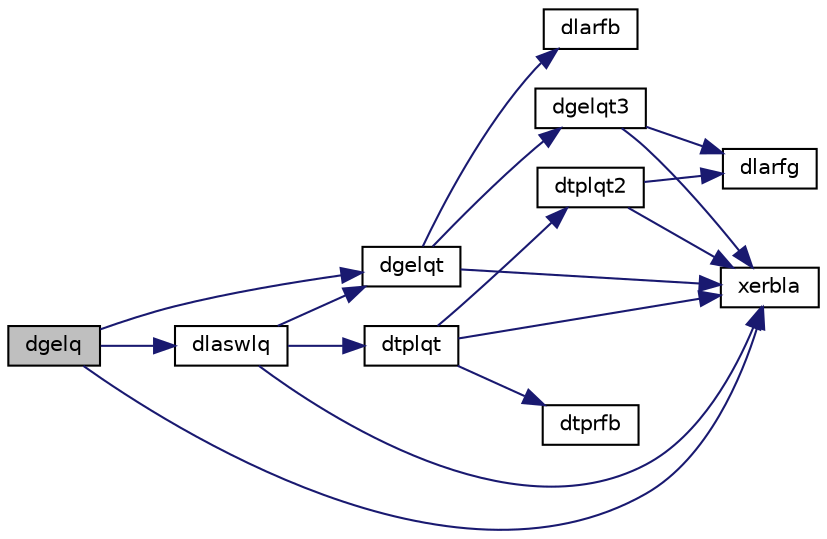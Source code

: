 digraph "dgelq"
{
 // LATEX_PDF_SIZE
  edge [fontname="Helvetica",fontsize="10",labelfontname="Helvetica",labelfontsize="10"];
  node [fontname="Helvetica",fontsize="10",shape=record];
  rankdir="LR";
  Node1 [label="dgelq",height=0.2,width=0.4,color="black", fillcolor="grey75", style="filled", fontcolor="black",tooltip="DGELQ"];
  Node1 -> Node2 [color="midnightblue",fontsize="10",style="solid",fontname="Helvetica"];
  Node2 [label="dgelqt",height=0.2,width=0.4,color="black", fillcolor="white", style="filled",URL="$dgelqt_8f.html#af9691e821373db5b6712e53c71812d0e",tooltip="DGELQT"];
  Node2 -> Node3 [color="midnightblue",fontsize="10",style="solid",fontname="Helvetica"];
  Node3 [label="dgelqt3",height=0.2,width=0.4,color="black", fillcolor="white", style="filled",URL="$dgelqt3_8f.html#a3a43ee755a96cc411fcf7e4c58156839",tooltip="DGELQT3 recursively computes a LQ factorization of a general real or complex matrix using the compact..."];
  Node3 -> Node4 [color="midnightblue",fontsize="10",style="solid",fontname="Helvetica"];
  Node4 [label="dlarfg",height=0.2,width=0.4,color="black", fillcolor="white", style="filled",URL="$dlarfg_8f.html#aabb59655e820b3551af27781bd716143",tooltip="DLARFG generates an elementary reflector (Householder matrix)."];
  Node3 -> Node5 [color="midnightblue",fontsize="10",style="solid",fontname="Helvetica"];
  Node5 [label="xerbla",height=0.2,width=0.4,color="black", fillcolor="white", style="filled",URL="$xerbla_8f.html#a377ee61015baf8dea7770b3a404b1c07",tooltip="XERBLA"];
  Node2 -> Node6 [color="midnightblue",fontsize="10",style="solid",fontname="Helvetica"];
  Node6 [label="dlarfb",height=0.2,width=0.4,color="black", fillcolor="white", style="filled",URL="$dlarfb_8f.html#a83c81583bd444e0cf021fb006cd9a5e8",tooltip="DLARFB applies a block reflector or its transpose to a general rectangular matrix."];
  Node2 -> Node5 [color="midnightblue",fontsize="10",style="solid",fontname="Helvetica"];
  Node1 -> Node7 [color="midnightblue",fontsize="10",style="solid",fontname="Helvetica"];
  Node7 [label="dlaswlq",height=0.2,width=0.4,color="black", fillcolor="white", style="filled",URL="$dlaswlq_8f.html#a2a5be40fe3e2ca83839eda278886d5d0",tooltip="DLASWLQ"];
  Node7 -> Node2 [color="midnightblue",fontsize="10",style="solid",fontname="Helvetica"];
  Node7 -> Node8 [color="midnightblue",fontsize="10",style="solid",fontname="Helvetica"];
  Node8 [label="dtplqt",height=0.2,width=0.4,color="black", fillcolor="white", style="filled",URL="$dtplqt_8f.html#a300d05a9dc09f8df3d95c37b47189c96",tooltip="DTPLQT"];
  Node8 -> Node9 [color="midnightblue",fontsize="10",style="solid",fontname="Helvetica"];
  Node9 [label="dtplqt2",height=0.2,width=0.4,color="black", fillcolor="white", style="filled",URL="$dtplqt2_8f.html#a7ac24f36c5842d9a4675fd883576ad4d",tooltip="DTPLQT2 computes a LQ factorization of a real or complex \"triangular-pentagonal\" matrix,..."];
  Node9 -> Node4 [color="midnightblue",fontsize="10",style="solid",fontname="Helvetica"];
  Node9 -> Node5 [color="midnightblue",fontsize="10",style="solid",fontname="Helvetica"];
  Node8 -> Node10 [color="midnightblue",fontsize="10",style="solid",fontname="Helvetica"];
  Node10 [label="dtprfb",height=0.2,width=0.4,color="black", fillcolor="white", style="filled",URL="$dtprfb_8f.html#aa6587111426ea9176a800939521c2586",tooltip="DTPRFB applies a real \"triangular-pentagonal\" block reflector to a real matrix, which is composed of ..."];
  Node8 -> Node5 [color="midnightblue",fontsize="10",style="solid",fontname="Helvetica"];
  Node7 -> Node5 [color="midnightblue",fontsize="10",style="solid",fontname="Helvetica"];
  Node1 -> Node5 [color="midnightblue",fontsize="10",style="solid",fontname="Helvetica"];
}
